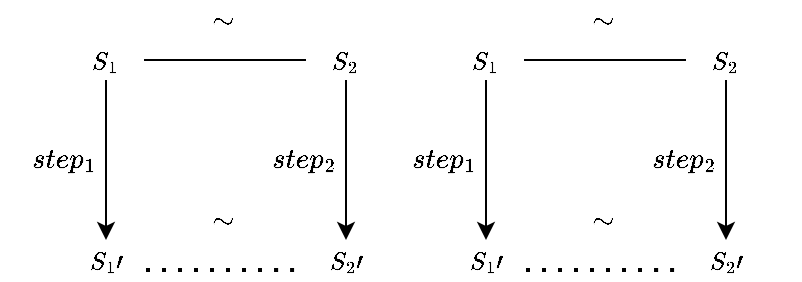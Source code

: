 <mxfile version="20.8.7" type="github">
  <diagram id="oqReTooRUuA69L6Tvc4Z" name="Page-1">
    <mxGraphModel dx="1052" dy="642" grid="1" gridSize="10" guides="1" tooltips="1" connect="1" arrows="1" fold="1" page="1" pageScale="1" pageWidth="827" pageHeight="1169" math="1" shadow="0">
      <root>
        <mxCell id="0" />
        <mxCell id="1" parent="0" />
        <mxCell id="6FfrE_JMvudf6pYXvR1P-4" value="" style="edgeStyle=orthogonalEdgeStyle;rounded=0;orthogonalLoop=1;jettySize=auto;html=1;" parent="1" source="6FfrE_JMvudf6pYXvR1P-1" target="6FfrE_JMvudf6pYXvR1P-3" edge="1">
          <mxGeometry relative="1" as="geometry" />
        </mxCell>
        <mxCell id="6FfrE_JMvudf6pYXvR1P-1" value="&lt;font face=&quot;Times New Roman&quot;&gt;$$S_1$$&lt;/font&gt;" style="text;html=1;strokeColor=none;fillColor=none;align=center;verticalAlign=middle;whiteSpace=wrap;rounded=0;" parent="1" vertex="1">
          <mxGeometry x="251" y="130" width="40" height="20" as="geometry" />
        </mxCell>
        <mxCell id="6FfrE_JMvudf6pYXvR1P-3" value="&lt;font face=&quot;Times New Roman&quot;&gt;$$S_1\prime$$&lt;/font&gt;" style="text;html=1;strokeColor=none;fillColor=none;align=center;verticalAlign=middle;whiteSpace=wrap;rounded=0;" parent="1" vertex="1">
          <mxGeometry x="251" y="230" width="40" height="20" as="geometry" />
        </mxCell>
        <mxCell id="6FfrE_JMvudf6pYXvR1P-8" value="" style="edgeStyle=orthogonalEdgeStyle;rounded=0;orthogonalLoop=1;jettySize=auto;html=1;" parent="1" source="6FfrE_JMvudf6pYXvR1P-5" target="6FfrE_JMvudf6pYXvR1P-7" edge="1">
          <mxGeometry relative="1" as="geometry" />
        </mxCell>
        <mxCell id="6FfrE_JMvudf6pYXvR1P-5" value="&lt;font face=&quot;Times New Roman&quot;&gt;$$S_2$$&lt;/font&gt;" style="text;html=1;strokeColor=none;fillColor=none;align=center;verticalAlign=middle;whiteSpace=wrap;rounded=0;" parent="1" vertex="1">
          <mxGeometry x="371" y="130" width="40" height="20" as="geometry" />
        </mxCell>
        <mxCell id="6FfrE_JMvudf6pYXvR1P-7" value="&lt;font face=&quot;Times New Roman&quot;&gt;$$S_2\prime$$&lt;/font&gt;" style="text;html=1;strokeColor=none;fillColor=none;align=center;verticalAlign=middle;whiteSpace=wrap;rounded=0;" parent="1" vertex="1">
          <mxGeometry x="371" y="230" width="40" height="20" as="geometry" />
        </mxCell>
        <mxCell id="6FfrE_JMvudf6pYXvR1P-9" value="" style="endArrow=none;dashed=1;html=1;dashPattern=1 3;strokeWidth=2;exitX=1;exitY=0.75;exitDx=0;exitDy=0;entryX=0;entryY=0.75;entryDx=0;entryDy=0;" parent="1" source="6FfrE_JMvudf6pYXvR1P-3" target="6FfrE_JMvudf6pYXvR1P-7" edge="1">
          <mxGeometry width="50" height="50" relative="1" as="geometry">
            <mxPoint x="440" y="260" as="sourcePoint" />
            <mxPoint x="490" y="210" as="targetPoint" />
            <Array as="points">
              <mxPoint x="360" y="245" />
            </Array>
          </mxGeometry>
        </mxCell>
        <mxCell id="6FfrE_JMvudf6pYXvR1P-10" value="$$step_1$$" style="text;html=1;strokeColor=none;fillColor=none;align=center;verticalAlign=middle;whiteSpace=wrap;rounded=0;" parent="1" vertex="1">
          <mxGeometry x="230" y="180" width="40" height="20" as="geometry" />
        </mxCell>
        <mxCell id="6FfrE_JMvudf6pYXvR1P-12" value="$$step_2$$" style="text;html=1;strokeColor=none;fillColor=none;align=center;verticalAlign=middle;whiteSpace=wrap;rounded=0;" parent="1" vertex="1">
          <mxGeometry x="350" y="180" width="40" height="20" as="geometry" />
        </mxCell>
        <mxCell id="6FfrE_JMvudf6pYXvR1P-13" value="$$\sim$$" style="text;html=1;strokeColor=none;fillColor=none;align=center;verticalAlign=middle;whiteSpace=wrap;rounded=0;" parent="1" vertex="1">
          <mxGeometry x="310" y="110" width="40" height="20" as="geometry" />
        </mxCell>
        <mxCell id="6FfrE_JMvudf6pYXvR1P-14" value="$$\sim$$" style="text;html=1;strokeColor=none;fillColor=none;align=center;verticalAlign=middle;whiteSpace=wrap;rounded=0;" parent="1" vertex="1">
          <mxGeometry x="310" y="210" width="40" height="20" as="geometry" />
        </mxCell>
        <mxCell id="-f8K65gNCovicVoB1r87-1" value="" style="endArrow=none;html=1;entryX=0;entryY=0.5;entryDx=0;entryDy=0;" parent="1" target="6FfrE_JMvudf6pYXvR1P-5" edge="1">
          <mxGeometry width="50" height="50" relative="1" as="geometry">
            <mxPoint x="290" y="140" as="sourcePoint" />
            <mxPoint x="430" y="190" as="targetPoint" />
          </mxGeometry>
        </mxCell>
        <mxCell id="P9CnJZUnmlMncqUkzxiU-13" value="" style="edgeStyle=orthogonalEdgeStyle;rounded=0;orthogonalLoop=1;jettySize=auto;html=1;" edge="1" parent="1" source="P9CnJZUnmlMncqUkzxiU-14" target="P9CnJZUnmlMncqUkzxiU-15">
          <mxGeometry relative="1" as="geometry" />
        </mxCell>
        <mxCell id="P9CnJZUnmlMncqUkzxiU-14" value="&lt;font face=&quot;Times New Roman&quot;&gt;$$S_1$$&lt;/font&gt;" style="text;html=1;strokeColor=none;fillColor=none;align=center;verticalAlign=middle;whiteSpace=wrap;rounded=0;" vertex="1" parent="1">
          <mxGeometry x="441" y="130" width="40" height="20" as="geometry" />
        </mxCell>
        <mxCell id="P9CnJZUnmlMncqUkzxiU-15" value="&lt;font face=&quot;Times New Roman&quot;&gt;$$S_1\prime$$&lt;/font&gt;" style="text;html=1;strokeColor=none;fillColor=none;align=center;verticalAlign=middle;whiteSpace=wrap;rounded=0;" vertex="1" parent="1">
          <mxGeometry x="441" y="230" width="40" height="20" as="geometry" />
        </mxCell>
        <mxCell id="P9CnJZUnmlMncqUkzxiU-16" value="" style="edgeStyle=orthogonalEdgeStyle;rounded=0;orthogonalLoop=1;jettySize=auto;html=1;" edge="1" parent="1" source="P9CnJZUnmlMncqUkzxiU-17" target="P9CnJZUnmlMncqUkzxiU-18">
          <mxGeometry relative="1" as="geometry" />
        </mxCell>
        <mxCell id="P9CnJZUnmlMncqUkzxiU-17" value="&lt;font face=&quot;Times New Roman&quot;&gt;$$S_2$$&lt;/font&gt;" style="text;html=1;strokeColor=none;fillColor=none;align=center;verticalAlign=middle;whiteSpace=wrap;rounded=0;" vertex="1" parent="1">
          <mxGeometry x="561" y="130" width="40" height="20" as="geometry" />
        </mxCell>
        <mxCell id="P9CnJZUnmlMncqUkzxiU-18" value="&lt;font face=&quot;Times New Roman&quot;&gt;$$S_2\prime$$&lt;/font&gt;" style="text;html=1;strokeColor=none;fillColor=none;align=center;verticalAlign=middle;whiteSpace=wrap;rounded=0;" vertex="1" parent="1">
          <mxGeometry x="561" y="230" width="40" height="20" as="geometry" />
        </mxCell>
        <mxCell id="P9CnJZUnmlMncqUkzxiU-19" value="" style="endArrow=none;dashed=1;html=1;dashPattern=1 3;strokeWidth=2;exitX=1;exitY=0.75;exitDx=0;exitDy=0;entryX=0;entryY=0.75;entryDx=0;entryDy=0;" edge="1" parent="1" source="P9CnJZUnmlMncqUkzxiU-15" target="P9CnJZUnmlMncqUkzxiU-18">
          <mxGeometry width="50" height="50" relative="1" as="geometry">
            <mxPoint x="630" y="260" as="sourcePoint" />
            <mxPoint x="680" y="210" as="targetPoint" />
            <Array as="points">
              <mxPoint x="550" y="245" />
            </Array>
          </mxGeometry>
        </mxCell>
        <mxCell id="P9CnJZUnmlMncqUkzxiU-20" value="$$step_1$$" style="text;html=1;strokeColor=none;fillColor=none;align=center;verticalAlign=middle;whiteSpace=wrap;rounded=0;" vertex="1" parent="1">
          <mxGeometry x="420" y="180" width="40" height="20" as="geometry" />
        </mxCell>
        <mxCell id="P9CnJZUnmlMncqUkzxiU-21" value="$$step_2$$" style="text;html=1;strokeColor=none;fillColor=none;align=center;verticalAlign=middle;whiteSpace=wrap;rounded=0;" vertex="1" parent="1">
          <mxGeometry x="540" y="180" width="40" height="20" as="geometry" />
        </mxCell>
        <mxCell id="P9CnJZUnmlMncqUkzxiU-22" value="$$\sim$$" style="text;html=1;strokeColor=none;fillColor=none;align=center;verticalAlign=middle;whiteSpace=wrap;rounded=0;" vertex="1" parent="1">
          <mxGeometry x="500" y="110" width="40" height="20" as="geometry" />
        </mxCell>
        <mxCell id="P9CnJZUnmlMncqUkzxiU-23" value="$$\sim$$" style="text;html=1;strokeColor=none;fillColor=none;align=center;verticalAlign=middle;whiteSpace=wrap;rounded=0;" vertex="1" parent="1">
          <mxGeometry x="500" y="210" width="40" height="20" as="geometry" />
        </mxCell>
        <mxCell id="P9CnJZUnmlMncqUkzxiU-24" value="" style="endArrow=none;html=1;entryX=0;entryY=0.5;entryDx=0;entryDy=0;" edge="1" parent="1" target="P9CnJZUnmlMncqUkzxiU-17">
          <mxGeometry width="50" height="50" relative="1" as="geometry">
            <mxPoint x="480" y="140" as="sourcePoint" />
            <mxPoint x="620" y="190" as="targetPoint" />
          </mxGeometry>
        </mxCell>
      </root>
    </mxGraphModel>
  </diagram>
</mxfile>
